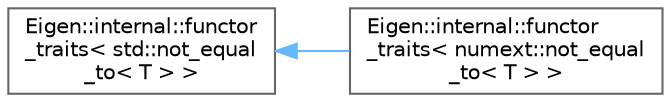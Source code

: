 digraph "Graphical Class Hierarchy"
{
 // LATEX_PDF_SIZE
  bgcolor="transparent";
  edge [fontname=Helvetica,fontsize=10,labelfontname=Helvetica,labelfontsize=10];
  node [fontname=Helvetica,fontsize=10,shape=box,height=0.2,width=0.4];
  rankdir="LR";
  Node0 [id="Node000000",label="Eigen::internal::functor\l_traits\< std::not_equal\l_to\< T \> \>",height=0.2,width=0.4,color="grey40", fillcolor="white", style="filled",URL="$structEigen_1_1internal_1_1functor__traits_3_01std_1_1not__equal__to_3_01T_01_4_01_4.html",tooltip=" "];
  Node0 -> Node1 [id="edge845_Node000000_Node000001",dir="back",color="steelblue1",style="solid",tooltip=" "];
  Node1 [id="Node000001",label="Eigen::internal::functor\l_traits\< numext::not_equal\l_to\< T \> \>",height=0.2,width=0.4,color="grey40", fillcolor="white", style="filled",URL="$structEigen_1_1internal_1_1functor__traits_3_01numext_1_1not__equal__to_3_01T_01_4_01_4.html",tooltip=" "];
}
